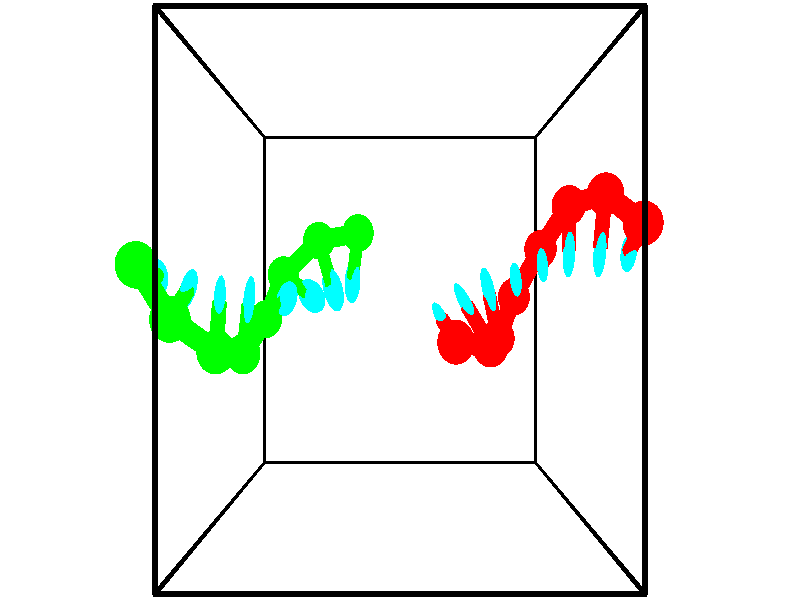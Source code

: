 // switches for output
#declare DRAW_BASES = 1; // possible values are 0, 1; only relevant for DNA ribbons
#declare DRAW_BASES_TYPE = 3; // possible values are 1, 2, 3; only relevant for DNA ribbons
#declare DRAW_FOG = 0; // set to 1 to enable fog

#include "colors.inc"

#include "transforms.inc"
background { rgb <1, 1, 1>}

#default {
   normal{
       ripples 0.25
       frequency 0.20
       turbulence 0.2
       lambda 5
   }
	finish {
		phong 0.1
		phong_size 40.
	}
}

// original window dimensions: 1024x640


// camera settings

camera {
	sky <-0, 1, 0>
	up <-0, 1, 0>
	right 1.6 * <1, 0, 0>
	location <2.5, 2.5, 11.1562>
	look_at <2.5, 2.5, 2.5>
	direction <0, 0, -8.6562>
	angle 67.0682
}


# declare cpy_camera_pos = <2.5, 2.5, 11.1562>;
# if (DRAW_FOG = 1)
fog {
	fog_type 2
	up vnormalize(cpy_camera_pos)
	color rgbt<1,1,1,0.3>
	distance 1e-5
	fog_alt 3e-3
	fog_offset 4
}
# end


// LIGHTS

# declare lum = 6;
global_settings {
	ambient_light rgb lum * <0.05, 0.05, 0.05>
	max_trace_level 15
}# declare cpy_direct_light_amount = 0.25;
light_source
{	1000 * <-1, -1, 1>,
	rgb lum * cpy_direct_light_amount
	parallel
}

light_source
{	1000 * <1, 1, -1>,
	rgb lum * cpy_direct_light_amount
	parallel
}

// strand 0

// nucleotide -1

// particle -1
sphere {
	<3.250202, 2.028735, 3.064971> 0.250000
	pigment { color rgbt <1,0,0,0> }
	no_shadow
}
cylinder {
	<3.165354, 2.170401, 2.700647>,  <3.114445, 2.255400, 2.482053>, 0.100000
	pigment { color rgbt <1,0,0,0> }
	no_shadow
}
cylinder {
	<3.165354, 2.170401, 2.700647>,  <3.250202, 2.028735, 3.064971>, 0.100000
	pigment { color rgbt <1,0,0,0> }
	no_shadow
}

// particle -1
sphere {
	<3.165354, 2.170401, 2.700647> 0.100000
	pigment { color rgbt <1,0,0,0> }
	no_shadow
}
sphere {
	0, 1
	scale<0.080000,0.200000,0.300000>
	matrix <0.856426, 0.516268, 0.001294,
		0.470680, -0.779766, -0.412827,
		-0.212120, 0.354164, -0.910809,
		3.101718, 2.276650, 2.427405>
	pigment { color rgbt <0,1,1,0> }
	no_shadow
}
cylinder {
	<3.768012, 1.963266, 2.691906>,  <3.250202, 2.028735, 3.064971>, 0.130000
	pigment { color rgbt <1,0,0,0> }
	no_shadow
}

// nucleotide -1

// particle -1
sphere {
	<3.768012, 1.963266, 2.691906> 0.250000
	pigment { color rgbt <1,0,0,0> }
	no_shadow
}
cylinder {
	<3.588280, 2.251356, 2.480480>,  <3.480441, 2.424210, 2.353625>, 0.100000
	pigment { color rgbt <1,0,0,0> }
	no_shadow
}
cylinder {
	<3.588280, 2.251356, 2.480480>,  <3.768012, 1.963266, 2.691906>, 0.100000
	pigment { color rgbt <1,0,0,0> }
	no_shadow
}

// particle -1
sphere {
	<3.588280, 2.251356, 2.480480> 0.100000
	pigment { color rgbt <1,0,0,0> }
	no_shadow
}
sphere {
	0, 1
	scale<0.080000,0.200000,0.300000>
	matrix <0.855943, 0.516520, -0.023819,
		0.255859, -0.463124, -0.848559,
		-0.449329, 0.720224, -0.528564,
		3.453481, 2.467423, 2.321911>
	pigment { color rgbt <0,1,1,0> }
	no_shadow
}
cylinder {
	<3.997536, 2.014776, 1.930050>,  <3.768012, 1.963266, 2.691906>, 0.130000
	pigment { color rgbt <1,0,0,0> }
	no_shadow
}

// nucleotide -1

// particle -1
sphere {
	<3.997536, 2.014776, 1.930050> 0.250000
	pigment { color rgbt <1,0,0,0> }
	no_shadow
}
cylinder {
	<3.889332, 2.363085, 2.094284>,  <3.824409, 2.572070, 2.192825>, 0.100000
	pigment { color rgbt <1,0,0,0> }
	no_shadow
}
cylinder {
	<3.889332, 2.363085, 2.094284>,  <3.997536, 2.014776, 1.930050>, 0.100000
	pigment { color rgbt <1,0,0,0> }
	no_shadow
}

// particle -1
sphere {
	<3.889332, 2.363085, 2.094284> 0.100000
	pigment { color rgbt <1,0,0,0> }
	no_shadow
}
sphere {
	0, 1
	scale<0.080000,0.200000,0.300000>
	matrix <0.941427, 0.328461, -0.076352,
		-0.201346, 0.365882, -0.908620,
		-0.270510, 0.870772, 0.410586,
		3.808179, 2.624316, 2.217460>
	pigment { color rgbt <0,1,1,0> }
	no_shadow
}
cylinder {
	<4.315291, 2.543168, 1.531023>,  <3.997536, 2.014776, 1.930050>, 0.130000
	pigment { color rgbt <1,0,0,0> }
	no_shadow
}

// nucleotide -1

// particle -1
sphere {
	<4.315291, 2.543168, 1.531023> 0.250000
	pigment { color rgbt <1,0,0,0> }
	no_shadow
}
cylinder {
	<4.259554, 2.662172, 1.908821>,  <4.226112, 2.733575, 2.135500>, 0.100000
	pigment { color rgbt <1,0,0,0> }
	no_shadow
}
cylinder {
	<4.259554, 2.662172, 1.908821>,  <4.315291, 2.543168, 1.531023>, 0.100000
	pigment { color rgbt <1,0,0,0> }
	no_shadow
}

// particle -1
sphere {
	<4.259554, 2.662172, 1.908821> 0.100000
	pigment { color rgbt <1,0,0,0> }
	no_shadow
}
sphere {
	0, 1
	scale<0.080000,0.200000,0.300000>
	matrix <0.980926, 0.172010, 0.090535,
		-0.135527, 0.939095, -0.315804,
		-0.139342, 0.297511, 0.944495,
		4.217751, 2.751426, 2.192170>
	pigment { color rgbt <0,1,1,0> }
	no_shadow
}
cylinder {
	<4.718303, 3.171032, 1.622373>,  <4.315291, 2.543168, 1.531023>, 0.130000
	pigment { color rgbt <1,0,0,0> }
	no_shadow
}

// nucleotide -1

// particle -1
sphere {
	<4.718303, 3.171032, 1.622373> 0.250000
	pigment { color rgbt <1,0,0,0> }
	no_shadow
}
cylinder {
	<4.649059, 3.031885, 1.990942>,  <4.607513, 2.948397, 2.212084>, 0.100000
	pigment { color rgbt <1,0,0,0> }
	no_shadow
}
cylinder {
	<4.649059, 3.031885, 1.990942>,  <4.718303, 3.171032, 1.622373>, 0.100000
	pigment { color rgbt <1,0,0,0> }
	no_shadow
}

// particle -1
sphere {
	<4.649059, 3.031885, 1.990942> 0.100000
	pigment { color rgbt <1,0,0,0> }
	no_shadow
}
sphere {
	0, 1
	scale<0.080000,0.200000,0.300000>
	matrix <0.971732, 0.092162, 0.217354,
		-0.160531, 0.933003, 0.322080,
		-0.173108, -0.347868, 0.921424,
		4.597127, 2.927525, 2.267369>
	pigment { color rgbt <0,1,1,0> }
	no_shadow
}
cylinder {
	<5.033670, 3.684241, 2.090508>,  <4.718303, 3.171032, 1.622373>, 0.130000
	pigment { color rgbt <1,0,0,0> }
	no_shadow
}

// nucleotide -1

// particle -1
sphere {
	<5.033670, 3.684241, 2.090508> 0.250000
	pigment { color rgbt <1,0,0,0> }
	no_shadow
}
cylinder {
	<4.987442, 3.324877, 2.259979>,  <4.959705, 3.109258, 2.361662>, 0.100000
	pigment { color rgbt <1,0,0,0> }
	no_shadow
}
cylinder {
	<4.987442, 3.324877, 2.259979>,  <5.033670, 3.684241, 2.090508>, 0.100000
	pigment { color rgbt <1,0,0,0> }
	no_shadow
}

// particle -1
sphere {
	<4.987442, 3.324877, 2.259979> 0.100000
	pigment { color rgbt <1,0,0,0> }
	no_shadow
}
sphere {
	0, 1
	scale<0.080000,0.200000,0.300000>
	matrix <0.992649, -0.089025, 0.081994,
		-0.035947, 0.430040, 0.902094,
		-0.115570, -0.898410, 0.423679,
		4.952771, 3.055354, 2.387083>
	pigment { color rgbt <0,1,1,0> }
	no_shadow
}
cylinder {
	<5.396690, 3.747796, 2.636490>,  <5.033670, 3.684241, 2.090508>, 0.130000
	pigment { color rgbt <1,0,0,0> }
	no_shadow
}

// nucleotide -1

// particle -1
sphere {
	<5.396690, 3.747796, 2.636490> 0.250000
	pigment { color rgbt <1,0,0,0> }
	no_shadow
}
cylinder {
	<5.383791, 3.359095, 2.542976>,  <5.376051, 3.125874, 2.486868>, 0.100000
	pigment { color rgbt <1,0,0,0> }
	no_shadow
}
cylinder {
	<5.383791, 3.359095, 2.542976>,  <5.396690, 3.747796, 2.636490>, 0.100000
	pigment { color rgbt <1,0,0,0> }
	no_shadow
}

// particle -1
sphere {
	<5.383791, 3.359095, 2.542976> 0.100000
	pigment { color rgbt <1,0,0,0> }
	no_shadow
}
sphere {
	0, 1
	scale<0.080000,0.200000,0.300000>
	matrix <0.990566, -0.062245, 0.122086,
		-0.133189, -0.227642, 0.964593,
		-0.032249, -0.971753, -0.233785,
		5.374116, 3.067569, 2.472841>
	pigment { color rgbt <0,1,1,0> }
	no_shadow
}
cylinder {
	<5.719593, 3.346135, 3.159548>,  <5.396690, 3.747796, 2.636490>, 0.130000
	pigment { color rgbt <1,0,0,0> }
	no_shadow
}

// nucleotide -1

// particle -1
sphere {
	<5.719593, 3.346135, 3.159548> 0.250000
	pigment { color rgbt <1,0,0,0> }
	no_shadow
}
cylinder {
	<5.747431, 3.180727, 2.796415>,  <5.764133, 3.081482, 2.578536>, 0.100000
	pigment { color rgbt <1,0,0,0> }
	no_shadow
}
cylinder {
	<5.747431, 3.180727, 2.796415>,  <5.719593, 3.346135, 3.159548>, 0.100000
	pigment { color rgbt <1,0,0,0> }
	no_shadow
}

// particle -1
sphere {
	<5.747431, 3.180727, 2.796415> 0.100000
	pigment { color rgbt <1,0,0,0> }
	no_shadow
}
sphere {
	0, 1
	scale<0.080000,0.200000,0.300000>
	matrix <0.997555, 0.023128, 0.065938,
		-0.006271, -0.910201, 0.414120,
		0.069594, -0.413521, -0.907831,
		5.768309, 3.056671, 2.524066>
	pigment { color rgbt <0,1,1,0> }
	no_shadow
}
// strand 1

// nucleotide -1

// particle -1
sphere {
	<1.830850, 3.389025, 1.535250> 0.250000
	pigment { color rgbt <0,1,0,0> }
	no_shadow
}
cylinder {
	<1.768768, 3.020155, 1.393543>,  <1.731519, 2.798833, 1.308519>, 0.100000
	pigment { color rgbt <0,1,0,0> }
	no_shadow
}
cylinder {
	<1.768768, 3.020155, 1.393543>,  <1.830850, 3.389025, 1.535250>, 0.100000
	pigment { color rgbt <0,1,0,0> }
	no_shadow
}

// particle -1
sphere {
	<1.768768, 3.020155, 1.393543> 0.100000
	pigment { color rgbt <0,1,0,0> }
	no_shadow
}
sphere {
	0, 1
	scale<0.080000,0.200000,0.300000>
	matrix <-0.800483, -0.092755, 0.592134,
		-0.578911, 0.375487, -0.723790,
		-0.155204, -0.922175, -0.354268,
		1.722207, 2.743503, 1.287263>
	pigment { color rgbt <0,1,1,0> }
	no_shadow
}
cylinder {
	<1.193766, 3.296201, 1.445082>,  <1.830850, 3.389025, 1.535250>, 0.130000
	pigment { color rgbt <0,1,0,0> }
	no_shadow
}

// nucleotide -1

// particle -1
sphere {
	<1.193766, 3.296201, 1.445082> 0.250000
	pigment { color rgbt <0,1,0,0> }
	no_shadow
}
cylinder {
	<1.327881, 2.920761, 1.477606>,  <1.408350, 2.695497, 1.497120>, 0.100000
	pigment { color rgbt <0,1,0,0> }
	no_shadow
}
cylinder {
	<1.327881, 2.920761, 1.477606>,  <1.193766, 3.296201, 1.445082>, 0.100000
	pigment { color rgbt <0,1,0,0> }
	no_shadow
}

// particle -1
sphere {
	<1.327881, 2.920761, 1.477606> 0.100000
	pigment { color rgbt <0,1,0,0> }
	no_shadow
}
sphere {
	0, 1
	scale<0.080000,0.200000,0.300000>
	matrix <-0.608129, -0.149701, 0.779595,
		-0.719556, -0.310836, -0.620983,
		0.335288, -0.938600, 0.081310,
		1.428467, 2.639181, 1.501999>
	pigment { color rgbt <0,1,1,0> }
	no_shadow
}
cylinder {
	<0.615301, 2.840449, 1.380324>,  <1.193766, 3.296201, 1.445082>, 0.130000
	pigment { color rgbt <0,1,0,0> }
	no_shadow
}

// nucleotide -1

// particle -1
sphere {
	<0.615301, 2.840449, 1.380324> 0.250000
	pigment { color rgbt <0,1,0,0> }
	no_shadow
}
cylinder {
	<0.905392, 2.676052, 1.601278>,  <1.079446, 2.577414, 1.733851>, 0.100000
	pigment { color rgbt <0,1,0,0> }
	no_shadow
}
cylinder {
	<0.905392, 2.676052, 1.601278>,  <0.615301, 2.840449, 1.380324>, 0.100000
	pigment { color rgbt <0,1,0,0> }
	no_shadow
}

// particle -1
sphere {
	<0.905392, 2.676052, 1.601278> 0.100000
	pigment { color rgbt <0,1,0,0> }
	no_shadow
}
sphere {
	0, 1
	scale<0.080000,0.200000,0.300000>
	matrix <-0.601948, 0.010969, 0.798460,
		-0.334221, -0.911572, -0.239442,
		0.725227, -0.410994, 0.552385,
		1.122960, 2.552754, 1.766994>
	pigment { color rgbt <0,1,1,0> }
	no_shadow
}
cylinder {
	<0.377526, 2.248038, 1.588981>,  <0.615301, 2.840449, 1.380324>, 0.130000
	pigment { color rgbt <0,1,0,0> }
	no_shadow
}

// nucleotide -1

// particle -1
sphere {
	<0.377526, 2.248038, 1.588981> 0.250000
	pigment { color rgbt <0,1,0,0> }
	no_shadow
}
cylinder {
	<0.616428, 2.400831, 1.871080>,  <0.759770, 2.492507, 2.040340>, 0.100000
	pigment { color rgbt <0,1,0,0> }
	no_shadow
}
cylinder {
	<0.616428, 2.400831, 1.871080>,  <0.377526, 2.248038, 1.588981>, 0.100000
	pigment { color rgbt <0,1,0,0> }
	no_shadow
}

// particle -1
sphere {
	<0.616428, 2.400831, 1.871080> 0.100000
	pigment { color rgbt <0,1,0,0> }
	no_shadow
}
sphere {
	0, 1
	scale<0.080000,0.200000,0.300000>
	matrix <-0.764276, 0.004373, 0.644875,
		0.243248, -0.924158, 0.294554,
		0.597255, 0.381985, 0.705248,
		0.795605, 2.515426, 2.082655>
	pigment { color rgbt <0,1,1,0> }
	no_shadow
}
cylinder {
	<0.171416, 1.831940, 2.193183>,  <0.377526, 2.248038, 1.588981>, 0.130000
	pigment { color rgbt <0,1,0,0> }
	no_shadow
}

// nucleotide -1

// particle -1
sphere {
	<0.171416, 1.831940, 2.193183> 0.250000
	pigment { color rgbt <0,1,0,0> }
	no_shadow
}
cylinder {
	<0.246937, 2.211265, 2.295211>,  <0.292249, 2.438859, 2.356428>, 0.100000
	pigment { color rgbt <0,1,0,0> }
	no_shadow
}
cylinder {
	<0.246937, 2.211265, 2.295211>,  <0.171416, 1.831940, 2.193183>, 0.100000
	pigment { color rgbt <0,1,0,0> }
	no_shadow
}

// particle -1
sphere {
	<0.246937, 2.211265, 2.295211> 0.100000
	pigment { color rgbt <0,1,0,0> }
	no_shadow
}
sphere {
	0, 1
	scale<0.080000,0.200000,0.300000>
	matrix <-0.936934, 0.096157, 0.336019,
		0.294124, -0.302426, 0.906659,
		0.188802, 0.948311, 0.255071,
		0.303577, 2.495758, 2.371732>
	pigment { color rgbt <0,1,1,0> }
	no_shadow
}
cylinder {
	<0.020304, 1.916496, 3.022717>,  <0.171416, 1.831940, 2.193183>, 0.130000
	pigment { color rgbt <0,1,0,0> }
	no_shadow
}

// nucleotide -1

// particle -1
sphere {
	<0.020304, 1.916496, 3.022717> 0.250000
	pigment { color rgbt <0,1,0,0> }
	no_shadow
}
cylinder {
	<-0.012573, 2.258269, 2.817510>,  <-0.032299, 2.463334, 2.694386>, 0.100000
	pigment { color rgbt <0,1,0,0> }
	no_shadow
}
cylinder {
	<-0.012573, 2.258269, 2.817510>,  <0.020304, 1.916496, 3.022717>, 0.100000
	pigment { color rgbt <0,1,0,0> }
	no_shadow
}

// particle -1
sphere {
	<-0.012573, 2.258269, 2.817510> 0.100000
	pigment { color rgbt <0,1,0,0> }
	no_shadow
}
sphere {
	0, 1
	scale<0.080000,0.200000,0.300000>
	matrix <-0.956158, 0.077575, 0.282391,
		0.281082, 0.513736, 0.810598,
		-0.082192, 0.854434, -0.513017,
		-0.037231, 2.514600, 2.663604>
	pigment { color rgbt <0,1,1,0> }
	no_shadow
}
cylinder {
	<-0.460916, 2.291291, 3.382509>,  <0.020304, 1.916496, 3.022717>, 0.130000
	pigment { color rgbt <0,1,0,0> }
	no_shadow
}

// nucleotide -1

// particle -1
sphere {
	<-0.460916, 2.291291, 3.382509> 0.250000
	pigment { color rgbt <0,1,0,0> }
	no_shadow
}
cylinder {
	<-0.446758, 2.487568, 3.034264>,  <-0.438264, 2.605334, 2.825316>, 0.100000
	pigment { color rgbt <0,1,0,0> }
	no_shadow
}
cylinder {
	<-0.446758, 2.487568, 3.034264>,  <-0.460916, 2.291291, 3.382509>, 0.100000
	pigment { color rgbt <0,1,0,0> }
	no_shadow
}

// particle -1
sphere {
	<-0.446758, 2.487568, 3.034264> 0.100000
	pigment { color rgbt <0,1,0,0> }
	no_shadow
}
sphere {
	0, 1
	scale<0.080000,0.200000,0.300000>
	matrix <-0.986928, 0.154220, 0.046797,
		0.157229, 0.857578, 0.489733,
		0.035394, 0.490689, -0.870616,
		-0.436140, 2.634775, 2.773079>
	pigment { color rgbt <0,1,1,0> }
	no_shadow
}
cylinder {
	<-0.834694, 2.869907, 3.521272>,  <-0.460916, 2.291291, 3.382509>, 0.130000
	pigment { color rgbt <0,1,0,0> }
	no_shadow
}

// nucleotide -1

// particle -1
sphere {
	<-0.834694, 2.869907, 3.521272> 0.250000
	pigment { color rgbt <0,1,0,0> }
	no_shadow
}
cylinder {
	<-0.834518, 2.808950, 3.125944>,  <-0.834413, 2.772377, 2.888747>, 0.100000
	pigment { color rgbt <0,1,0,0> }
	no_shadow
}
cylinder {
	<-0.834518, 2.808950, 3.125944>,  <-0.834694, 2.869907, 3.521272>, 0.100000
	pigment { color rgbt <0,1,0,0> }
	no_shadow
}

// particle -1
sphere {
	<-0.834518, 2.808950, 3.125944> 0.100000
	pigment { color rgbt <0,1,0,0> }
	no_shadow
}
sphere {
	0, 1
	scale<0.080000,0.200000,0.300000>
	matrix <-0.999937, 0.011059, -0.002150,
		0.011257, 0.988258, -0.152377,
		0.000440, -0.152391, -0.988320,
		-0.834387, 2.763233, 2.829448>
	pigment { color rgbt <0,1,1,0> }
	no_shadow
}
// box output
cylinder {
	<0.000000, 0.000000, 0.000000>,  <5.000000, 0.000000, 0.000000>, 0.025000
	pigment { color rgbt <0,0,0,0> }
	no_shadow
}
cylinder {
	<0.000000, 0.000000, 0.000000>,  <0.000000, 5.000000, 0.000000>, 0.025000
	pigment { color rgbt <0,0,0,0> }
	no_shadow
}
cylinder {
	<0.000000, 0.000000, 0.000000>,  <0.000000, 0.000000, 5.000000>, 0.025000
	pigment { color rgbt <0,0,0,0> }
	no_shadow
}
cylinder {
	<5.000000, 5.000000, 5.000000>,  <0.000000, 5.000000, 5.000000>, 0.025000
	pigment { color rgbt <0,0,0,0> }
	no_shadow
}
cylinder {
	<5.000000, 5.000000, 5.000000>,  <5.000000, 0.000000, 5.000000>, 0.025000
	pigment { color rgbt <0,0,0,0> }
	no_shadow
}
cylinder {
	<5.000000, 5.000000, 5.000000>,  <5.000000, 5.000000, 0.000000>, 0.025000
	pigment { color rgbt <0,0,0,0> }
	no_shadow
}
cylinder {
	<0.000000, 0.000000, 5.000000>,  <0.000000, 5.000000, 5.000000>, 0.025000
	pigment { color rgbt <0,0,0,0> }
	no_shadow
}
cylinder {
	<0.000000, 0.000000, 5.000000>,  <5.000000, 0.000000, 5.000000>, 0.025000
	pigment { color rgbt <0,0,0,0> }
	no_shadow
}
cylinder {
	<5.000000, 5.000000, 0.000000>,  <0.000000, 5.000000, 0.000000>, 0.025000
	pigment { color rgbt <0,0,0,0> }
	no_shadow
}
cylinder {
	<5.000000, 5.000000, 0.000000>,  <5.000000, 0.000000, 0.000000>, 0.025000
	pigment { color rgbt <0,0,0,0> }
	no_shadow
}
cylinder {
	<5.000000, 0.000000, 5.000000>,  <5.000000, 0.000000, 0.000000>, 0.025000
	pigment { color rgbt <0,0,0,0> }
	no_shadow
}
cylinder {
	<0.000000, 5.000000, 0.000000>,  <0.000000, 5.000000, 5.000000>, 0.025000
	pigment { color rgbt <0,0,0,0> }
	no_shadow
}
// end of box output
